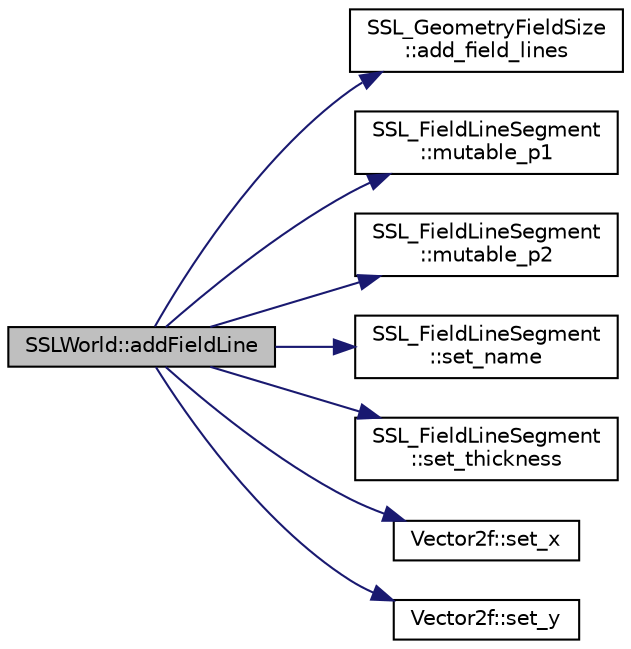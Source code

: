 digraph "SSLWorld::addFieldLine"
{
 // INTERACTIVE_SVG=YES
  edge [fontname="Helvetica",fontsize="10",labelfontname="Helvetica",labelfontsize="10"];
  node [fontname="Helvetica",fontsize="10",shape=record];
  rankdir="LR";
  Node1 [label="SSLWorld::addFieldLine",height=0.2,width=0.4,color="black", fillcolor="grey75", style="filled", fontcolor="black"];
  Node1 -> Node2 [color="midnightblue",fontsize="10",style="solid",fontname="Helvetica"];
  Node2 [label="SSL_GeometryFieldSize\l::add_field_lines",height=0.2,width=0.4,color="black", fillcolor="white", style="filled",URL="$d2/d30/class_s_s_l___geometry_field_size.html#a7a0c524f0838165e8572f5fe2491d33a"];
  Node1 -> Node3 [color="midnightblue",fontsize="10",style="solid",fontname="Helvetica"];
  Node3 [label="SSL_FieldLineSegment\l::mutable_p1",height=0.2,width=0.4,color="black", fillcolor="white", style="filled",URL="$d2/dad/class_s_s_l___field_line_segment.html#af31eba24c89d198db4c13f75a7241b07"];
  Node1 -> Node4 [color="midnightblue",fontsize="10",style="solid",fontname="Helvetica"];
  Node4 [label="SSL_FieldLineSegment\l::mutable_p2",height=0.2,width=0.4,color="black", fillcolor="white", style="filled",URL="$d2/dad/class_s_s_l___field_line_segment.html#a76e49e4bf15a652886a2bb77fe2f6430"];
  Node1 -> Node5 [color="midnightblue",fontsize="10",style="solid",fontname="Helvetica"];
  Node5 [label="SSL_FieldLineSegment\l::set_name",height=0.2,width=0.4,color="black", fillcolor="white", style="filled",URL="$d2/dad/class_s_s_l___field_line_segment.html#a35ca58b418ffb15a7ca167457382c843"];
  Node1 -> Node6 [color="midnightblue",fontsize="10",style="solid",fontname="Helvetica"];
  Node6 [label="SSL_FieldLineSegment\l::set_thickness",height=0.2,width=0.4,color="black", fillcolor="white", style="filled",URL="$d2/dad/class_s_s_l___field_line_segment.html#a59b97f56d92b6cb4206f19fdcfb798a8"];
  Node1 -> Node7 [color="midnightblue",fontsize="10",style="solid",fontname="Helvetica"];
  Node7 [label="Vector2f::set_x",height=0.2,width=0.4,color="black", fillcolor="white", style="filled",URL="$da/dc2/class_vector2f.html#a5cb1a69279bf3dd995d60841e5b5633a"];
  Node1 -> Node8 [color="midnightblue",fontsize="10",style="solid",fontname="Helvetica"];
  Node8 [label="Vector2f::set_y",height=0.2,width=0.4,color="black", fillcolor="white", style="filled",URL="$da/dc2/class_vector2f.html#a615e1e53172ea225a144dae33c4767d0"];
}
